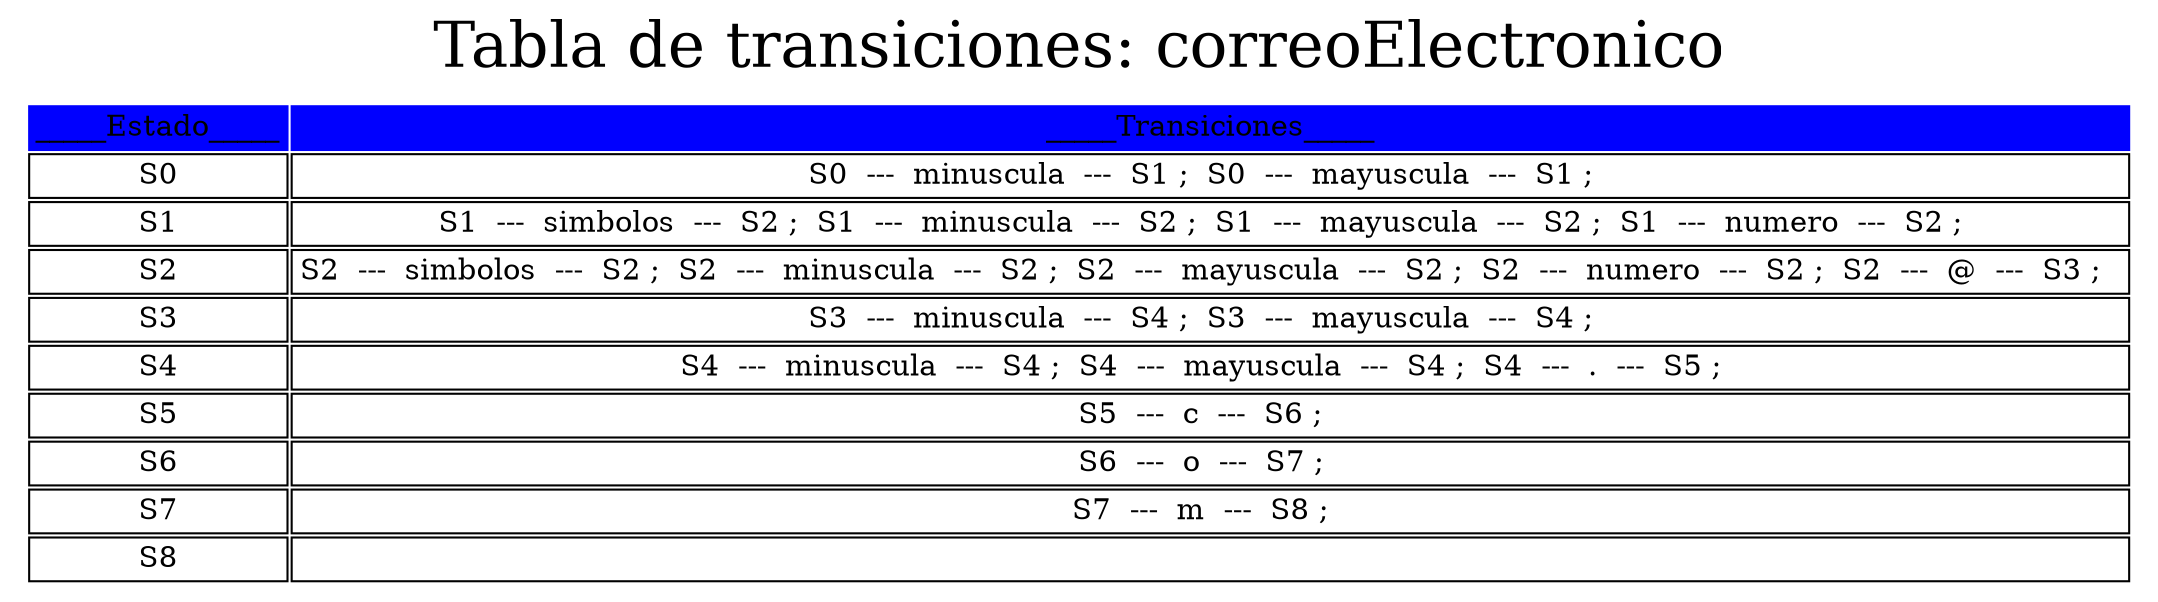 digraph G {
splines=false;
graph [ dpi = 700 ];
label = <Tabla de transiciones: correoElectronico>
labelloc = t
fontsize=30
tbl [
shape=plaintext
label=<
<table border='0' cellborder='1' cellspacing='2'>
<tr><td color='blue' bgcolor='blue'>_____Estado_____</td><td colspan='2' color='blue' bgcolor='blue'>_____Transiciones_____</td></tr>
<tr><td>S0</td><td colspan="2">S0  ---  minuscula  ---  S1 ;  S0  ---  mayuscula  ---  S1 ;  </td></tr>
<tr><td>S1</td><td colspan="2">S1  ---  simbolos  ---  S2 ;  S1  ---  minuscula  ---  S2 ;  S1  ---  mayuscula  ---  S2 ;  S1  ---  numero  ---  S2 ;  </td></tr>
<tr><td>S2</td><td colspan="2">S2  ---  simbolos  ---  S2 ;  S2  ---  minuscula  ---  S2 ;  S2  ---  mayuscula  ---  S2 ;  S2  ---  numero  ---  S2 ;  S2  ---  @  ---  S3 ;  </td></tr>
<tr><td>S3</td><td colspan="2">S3  ---  minuscula  ---  S4 ;  S3  ---  mayuscula  ---  S4 ;  </td></tr>
<tr><td>S4</td><td colspan="2">S4  ---  minuscula  ---  S4 ;  S4  ---  mayuscula  ---  S4 ;  S4  ---  .  ---  S5 ;  </td></tr>
<tr><td>S5</td><td colspan="2">S5  ---  c  ---  S6 ;  </td></tr>
<tr><td>S6</td><td colspan="2">S6  ---  o  ---  S7 ;  </td></tr>
<tr><td>S7</td><td colspan="2">S7  ---  m  ---  S8 ;  </td></tr>
<tr><td>S8</td><td colspan="2"></td></tr>
</table>
>];
}
